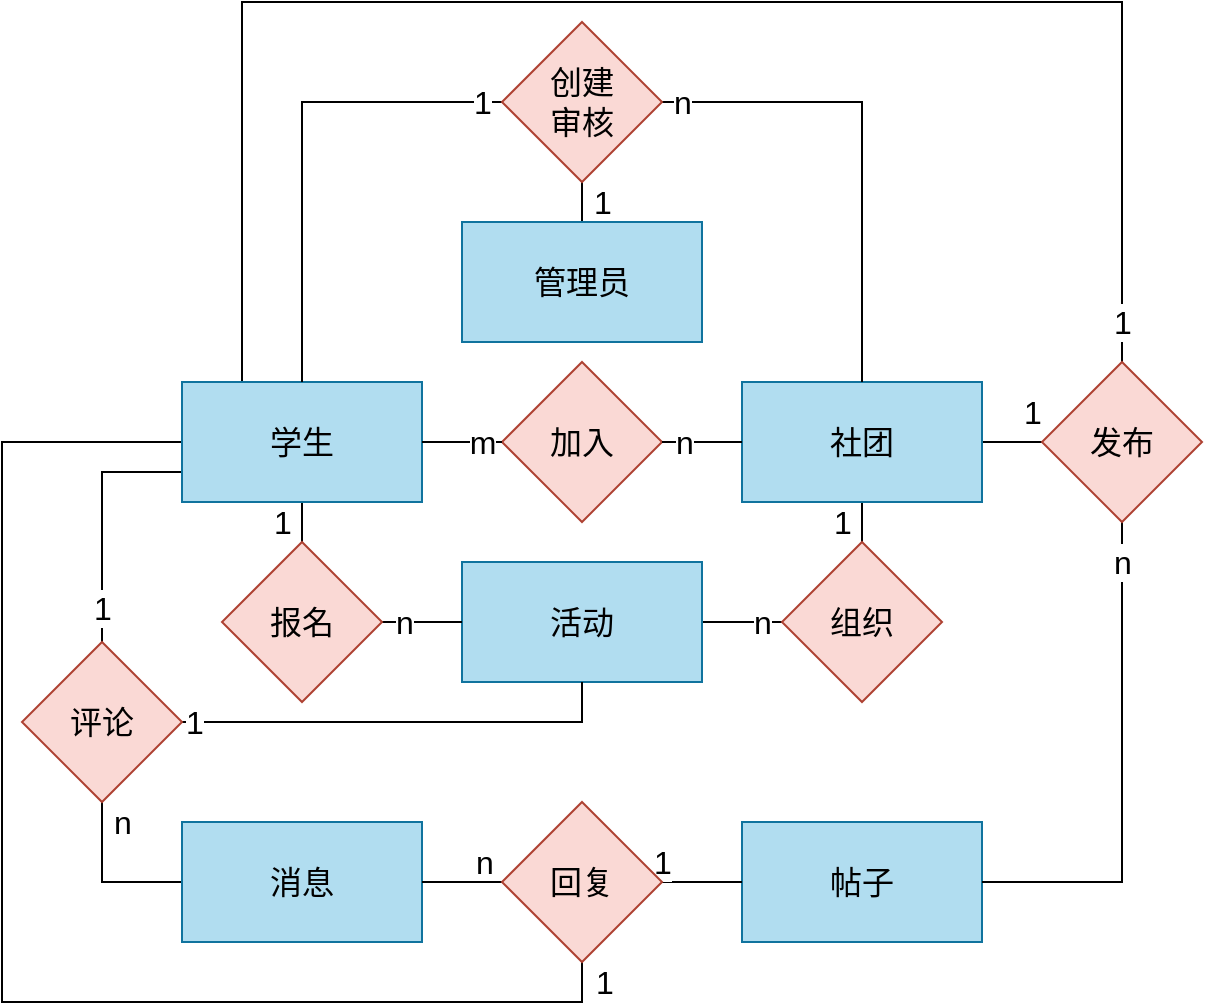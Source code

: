 <mxfile version="20.4.0" type="device"><diagram id="WqUyGCON9PxDdQ77dEnk" name="第 1 页"><mxGraphModel dx="652" dy="363" grid="1" gridSize="10" guides="1" tooltips="1" connect="1" arrows="1" fold="1" page="1" pageScale="1" pageWidth="827" pageHeight="1169" math="0" shadow="0"><root><mxCell id="0"/><mxCell id="1" parent="0"/><mxCell id="azURe_bY_3w7SQK5VZFK-41" style="edgeStyle=orthogonalEdgeStyle;rounded=0;orthogonalLoop=1;jettySize=auto;html=1;exitX=0.5;exitY=1;exitDx=0;exitDy=0;entryX=0.5;entryY=0;entryDx=0;entryDy=0;strokeColor=default;fontSize=16;endArrow=none;endFill=0;" edge="1" parent="1" source="azURe_bY_3w7SQK5VZFK-16" target="azURe_bY_3w7SQK5VZFK-34"><mxGeometry relative="1" as="geometry"/></mxCell><mxCell id="azURe_bY_3w7SQK5VZFK-87" value="1" style="edgeLabel;html=1;align=center;verticalAlign=middle;resizable=0;points=[];fontSize=16;" vertex="1" connectable="0" parent="azURe_bY_3w7SQK5VZFK-41"><mxGeometry x="-0.344" y="2" relative="1" as="geometry"><mxPoint x="-12" y="3" as="offset"/></mxGeometry></mxCell><mxCell id="azURe_bY_3w7SQK5VZFK-43" style="edgeStyle=orthogonalEdgeStyle;rounded=0;orthogonalLoop=1;jettySize=auto;html=1;exitX=0;exitY=0.75;exitDx=0;exitDy=0;entryX=0.5;entryY=0;entryDx=0;entryDy=0;strokeColor=default;fontSize=16;endArrow=none;endFill=0;" edge="1" parent="1" source="azURe_bY_3w7SQK5VZFK-16" target="azURe_bY_3w7SQK5VZFK-42"><mxGeometry relative="1" as="geometry"/></mxCell><mxCell id="azURe_bY_3w7SQK5VZFK-95" value="1" style="edgeLabel;html=1;align=center;verticalAlign=middle;resizable=0;points=[];fontSize=16;" vertex="1" connectable="0" parent="azURe_bY_3w7SQK5VZFK-43"><mxGeometry x="0.683" relative="1" as="geometry"><mxPoint y="3" as="offset"/></mxGeometry></mxCell><mxCell id="azURe_bY_3w7SQK5VZFK-56" style="edgeStyle=orthogonalEdgeStyle;rounded=0;orthogonalLoop=1;jettySize=auto;html=1;exitX=0.25;exitY=0;exitDx=0;exitDy=0;entryX=0.5;entryY=0;entryDx=0;entryDy=0;strokeColor=default;fontSize=16;endArrow=none;endFill=0;" edge="1" parent="1" source="azURe_bY_3w7SQK5VZFK-16" target="azURe_bY_3w7SQK5VZFK-55"><mxGeometry relative="1" as="geometry"><Array as="points"><mxPoint x="240" y="40"/><mxPoint x="680" y="40"/></Array></mxGeometry></mxCell><mxCell id="azURe_bY_3w7SQK5VZFK-65" value="1" style="edgeLabel;html=1;align=center;verticalAlign=middle;resizable=0;points=[];fontSize=16;" vertex="1" connectable="0" parent="azURe_bY_3w7SQK5VZFK-56"><mxGeometry x="-0.931" y="-2" relative="1" as="geometry"><mxPoint x="438" y="-2" as="offset"/></mxGeometry></mxCell><mxCell id="azURe_bY_3w7SQK5VZFK-62" style="edgeStyle=orthogonalEdgeStyle;rounded=0;orthogonalLoop=1;jettySize=auto;html=1;exitX=0;exitY=0.5;exitDx=0;exitDy=0;entryX=0.5;entryY=1;entryDx=0;entryDy=0;strokeColor=default;fontSize=16;endArrow=none;endFill=0;" edge="1" parent="1" source="azURe_bY_3w7SQK5VZFK-16" target="azURe_bY_3w7SQK5VZFK-59"><mxGeometry relative="1" as="geometry"><Array as="points"><mxPoint x="120" y="260"/><mxPoint x="120" y="540"/><mxPoint x="410" y="540"/></Array></mxGeometry></mxCell><mxCell id="azURe_bY_3w7SQK5VZFK-90" value="1" style="edgeLabel;html=1;align=center;verticalAlign=middle;resizable=0;points=[];fontSize=16;" vertex="1" connectable="0" parent="azURe_bY_3w7SQK5VZFK-62"><mxGeometry x="0.907" y="-1" relative="1" as="geometry"><mxPoint x="22" y="-11" as="offset"/></mxGeometry></mxCell><object label="&lt;font style=&quot;font-size: 16px;&quot;&gt;学生&lt;/font&gt;" id="azURe_bY_3w7SQK5VZFK-16"><mxCell style="rounded=0;whiteSpace=wrap;html=1;fillColor=#b1ddf0;strokeColor=#10739e;" vertex="1" parent="1"><mxGeometry x="210" y="230" width="120" height="60" as="geometry"/></mxCell></object><mxCell id="azURe_bY_3w7SQK5VZFK-31" style="edgeStyle=orthogonalEdgeStyle;rounded=0;orthogonalLoop=1;jettySize=auto;html=1;exitX=0.5;exitY=1;exitDx=0;exitDy=0;entryX=0.5;entryY=0;entryDx=0;entryDy=0;fontSize=16;strokeColor=default;endArrow=none;endFill=0;" edge="1" parent="1" source="azURe_bY_3w7SQK5VZFK-17" target="azURe_bY_3w7SQK5VZFK-30"><mxGeometry relative="1" as="geometry"/></mxCell><mxCell id="azURe_bY_3w7SQK5VZFK-88" value="1" style="edgeLabel;html=1;align=center;verticalAlign=middle;resizable=0;points=[];fontSize=16;" vertex="1" connectable="0" parent="azURe_bY_3w7SQK5VZFK-31"><mxGeometry x="-0.386" relative="1" as="geometry"><mxPoint x="-10" y="4" as="offset"/></mxGeometry></mxCell><mxCell id="azURe_bY_3w7SQK5VZFK-80" style="edgeStyle=orthogonalEdgeStyle;rounded=0;orthogonalLoop=1;jettySize=auto;html=1;exitX=1;exitY=0.5;exitDx=0;exitDy=0;entryX=0;entryY=0.5;entryDx=0;entryDy=0;strokeColor=default;fontSize=16;endArrow=none;endFill=0;" edge="1" parent="1" source="azURe_bY_3w7SQK5VZFK-17" target="azURe_bY_3w7SQK5VZFK-55"><mxGeometry relative="1" as="geometry"/></mxCell><mxCell id="azURe_bY_3w7SQK5VZFK-17" value="社团" style="rounded=0;whiteSpace=wrap;html=1;fontSize=16;fillColor=#b1ddf0;strokeColor=#10739e;" vertex="1" parent="1"><mxGeometry x="490" y="230" width="120" height="60" as="geometry"/></mxCell><mxCell id="azURe_bY_3w7SQK5VZFK-20" value="加入" style="rhombus;whiteSpace=wrap;html=1;fontSize=16;fillColor=#fad9d5;strokeColor=#ae4132;" vertex="1" parent="1"><mxGeometry x="370" y="220" width="80" height="80" as="geometry"/></mxCell><mxCell id="azURe_bY_3w7SQK5VZFK-21" value="" style="endArrow=none;html=1;rounded=0;fontSize=16;entryX=1;entryY=0.5;entryDx=0;entryDy=0;exitX=0;exitY=0.5;exitDx=0;exitDy=0;" edge="1" parent="1" source="azURe_bY_3w7SQK5VZFK-20" target="azURe_bY_3w7SQK5VZFK-16"><mxGeometry width="50" height="50" relative="1" as="geometry"><mxPoint x="410" y="260" as="sourcePoint"/><mxPoint x="460" y="210" as="targetPoint"/></mxGeometry></mxCell><mxCell id="azURe_bY_3w7SQK5VZFK-82" value="m" style="edgeLabel;html=1;align=center;verticalAlign=middle;resizable=0;points=[];fontSize=16;" vertex="1" connectable="0" parent="azURe_bY_3w7SQK5VZFK-21"><mxGeometry x="-0.497" y="-1" relative="1" as="geometry"><mxPoint y="1" as="offset"/></mxGeometry></mxCell><mxCell id="azURe_bY_3w7SQK5VZFK-22" value="" style="endArrow=none;html=1;rounded=0;fontSize=16;entryX=1;entryY=0.5;entryDx=0;entryDy=0;exitX=0;exitY=0.5;exitDx=0;exitDy=0;" edge="1" parent="1" source="azURe_bY_3w7SQK5VZFK-17" target="azURe_bY_3w7SQK5VZFK-20"><mxGeometry width="50" height="50" relative="1" as="geometry"><mxPoint x="520" y="259.5" as="sourcePoint"/><mxPoint x="450" y="259.5" as="targetPoint"/></mxGeometry></mxCell><mxCell id="azURe_bY_3w7SQK5VZFK-83" value="n" style="edgeLabel;html=1;align=center;verticalAlign=middle;resizable=0;points=[];fontSize=16;" vertex="1" connectable="0" parent="azURe_bY_3w7SQK5VZFK-22"><mxGeometry x="0.461" y="4" relative="1" as="geometry"><mxPoint y="-4" as="offset"/></mxGeometry></mxCell><mxCell id="azURe_bY_3w7SQK5VZFK-50" style="edgeStyle=orthogonalEdgeStyle;rounded=0;orthogonalLoop=1;jettySize=auto;html=1;exitX=0;exitY=0.5;exitDx=0;exitDy=0;entryX=0.5;entryY=0;entryDx=0;entryDy=0;strokeColor=default;fontSize=16;endArrow=none;endFill=0;" edge="1" parent="1" source="azURe_bY_3w7SQK5VZFK-24" target="azURe_bY_3w7SQK5VZFK-16"><mxGeometry relative="1" as="geometry"/></mxCell><mxCell id="azURe_bY_3w7SQK5VZFK-66" value="1" style="edgeLabel;html=1;align=center;verticalAlign=middle;resizable=0;points=[];fontSize=16;" vertex="1" connectable="0" parent="azURe_bY_3w7SQK5VZFK-50"><mxGeometry x="0.816" y="1" relative="1" as="geometry"><mxPoint x="89" y="-118" as="offset"/></mxGeometry></mxCell><mxCell id="azURe_bY_3w7SQK5VZFK-52" style="edgeStyle=orthogonalEdgeStyle;rounded=0;orthogonalLoop=1;jettySize=auto;html=1;exitX=1;exitY=0.5;exitDx=0;exitDy=0;entryX=0.5;entryY=0;entryDx=0;entryDy=0;strokeColor=default;fontSize=16;endArrow=none;endFill=0;" edge="1" parent="1" source="azURe_bY_3w7SQK5VZFK-24" target="azURe_bY_3w7SQK5VZFK-17"><mxGeometry relative="1" as="geometry"/></mxCell><mxCell id="azURe_bY_3w7SQK5VZFK-67" value="n" style="edgeLabel;html=1;align=center;verticalAlign=middle;resizable=0;points=[];fontSize=16;" vertex="1" connectable="0" parent="azURe_bY_3w7SQK5VZFK-52"><mxGeometry x="0.8" y="-2" relative="1" as="geometry"><mxPoint x="-88" y="-116" as="offset"/></mxGeometry></mxCell><mxCell id="azURe_bY_3w7SQK5VZFK-71" style="edgeStyle=orthogonalEdgeStyle;rounded=0;orthogonalLoop=1;jettySize=auto;html=1;exitX=0.5;exitY=1;exitDx=0;exitDy=0;strokeColor=default;fontSize=16;endArrow=none;endFill=0;" edge="1" parent="1" source="azURe_bY_3w7SQK5VZFK-24" target="azURe_bY_3w7SQK5VZFK-27"><mxGeometry relative="1" as="geometry"/></mxCell><mxCell id="azURe_bY_3w7SQK5VZFK-72" value="1" style="edgeLabel;html=1;align=center;verticalAlign=middle;resizable=0;points=[];fontSize=16;" vertex="1" connectable="0" parent="azURe_bY_3w7SQK5VZFK-71"><mxGeometry x="-0.14" y="1" relative="1" as="geometry"><mxPoint x="11" y="-4" as="offset"/></mxGeometry></mxCell><mxCell id="azURe_bY_3w7SQK5VZFK-24" value="创建&lt;br&gt;审核" style="rhombus;whiteSpace=wrap;html=1;fontSize=16;fillColor=#fad9d5;strokeColor=#ae4132;" vertex="1" parent="1"><mxGeometry x="370" y="50" width="80" height="80" as="geometry"/></mxCell><mxCell id="azURe_bY_3w7SQK5VZFK-27" value="管理员" style="rounded=0;whiteSpace=wrap;html=1;fontSize=16;fillColor=#b1ddf0;strokeColor=#10739e;" vertex="1" parent="1"><mxGeometry x="350" y="150" width="120" height="60" as="geometry"/></mxCell><mxCell id="azURe_bY_3w7SQK5VZFK-37" style="edgeStyle=orthogonalEdgeStyle;rounded=0;orthogonalLoop=1;jettySize=auto;html=1;exitX=1;exitY=0.5;exitDx=0;exitDy=0;entryX=0;entryY=0.5;entryDx=0;entryDy=0;strokeColor=default;fontSize=16;endArrow=none;endFill=0;" edge="1" parent="1" source="azURe_bY_3w7SQK5VZFK-29" target="azURe_bY_3w7SQK5VZFK-30"><mxGeometry relative="1" as="geometry"/></mxCell><mxCell id="azURe_bY_3w7SQK5VZFK-89" value="n" style="edgeLabel;html=1;align=center;verticalAlign=middle;resizable=0;points=[];fontSize=16;" vertex="1" connectable="0" parent="azURe_bY_3w7SQK5VZFK-37"><mxGeometry x="-0.556" y="1" relative="1" as="geometry"><mxPoint x="21" y="1" as="offset"/></mxGeometry></mxCell><mxCell id="azURe_bY_3w7SQK5VZFK-29" value="活动" style="rounded=0;whiteSpace=wrap;html=1;fontSize=16;fillColor=#b1ddf0;strokeColor=#10739e;" vertex="1" parent="1"><mxGeometry x="350" y="320" width="120" height="60" as="geometry"/></mxCell><mxCell id="azURe_bY_3w7SQK5VZFK-30" value="组织" style="rhombus;whiteSpace=wrap;html=1;fontSize=16;fillColor=#fad9d5;strokeColor=#ae4132;" vertex="1" parent="1"><mxGeometry x="510" y="310" width="80" height="80" as="geometry"/></mxCell><mxCell id="azURe_bY_3w7SQK5VZFK-40" style="edgeStyle=orthogonalEdgeStyle;rounded=0;orthogonalLoop=1;jettySize=auto;html=1;exitX=1;exitY=0.5;exitDx=0;exitDy=0;entryX=0;entryY=0.5;entryDx=0;entryDy=0;strokeColor=default;fontSize=16;endArrow=none;endFill=0;" edge="1" parent="1" source="azURe_bY_3w7SQK5VZFK-34" target="azURe_bY_3w7SQK5VZFK-29"><mxGeometry relative="1" as="geometry"/></mxCell><mxCell id="azURe_bY_3w7SQK5VZFK-86" value="n" style="edgeLabel;html=1;align=center;verticalAlign=middle;resizable=0;points=[];fontSize=16;" vertex="1" connectable="0" parent="azURe_bY_3w7SQK5VZFK-40"><mxGeometry x="0.165" y="-4" relative="1" as="geometry"><mxPoint x="-13" y="-4" as="offset"/></mxGeometry></mxCell><mxCell id="azURe_bY_3w7SQK5VZFK-34" value="报名" style="rhombus;whiteSpace=wrap;html=1;fontSize=16;fillColor=#fad9d5;strokeColor=#ae4132;" vertex="1" parent="1"><mxGeometry x="230" y="310" width="80" height="80" as="geometry"/></mxCell><mxCell id="azURe_bY_3w7SQK5VZFK-44" style="edgeStyle=orthogonalEdgeStyle;rounded=0;orthogonalLoop=1;jettySize=auto;html=1;exitX=1;exitY=0.5;exitDx=0;exitDy=0;entryX=0.5;entryY=1;entryDx=0;entryDy=0;strokeColor=default;fontSize=16;endArrow=none;endFill=0;" edge="1" parent="1" source="azURe_bY_3w7SQK5VZFK-42" target="azURe_bY_3w7SQK5VZFK-29"><mxGeometry relative="1" as="geometry"/></mxCell><mxCell id="azURe_bY_3w7SQK5VZFK-94" value="1" style="edgeLabel;html=1;align=center;verticalAlign=middle;resizable=0;points=[];fontSize=16;" vertex="1" connectable="0" parent="azURe_bY_3w7SQK5VZFK-44"><mxGeometry x="-0.577" y="2" relative="1" as="geometry"><mxPoint x="-41" y="2" as="offset"/></mxGeometry></mxCell><mxCell id="azURe_bY_3w7SQK5VZFK-64" style="edgeStyle=orthogonalEdgeStyle;rounded=0;orthogonalLoop=1;jettySize=auto;html=1;exitX=0.5;exitY=1;exitDx=0;exitDy=0;entryX=0;entryY=0.5;entryDx=0;entryDy=0;strokeColor=default;fontSize=16;endArrow=none;endFill=0;" edge="1" parent="1" source="azURe_bY_3w7SQK5VZFK-42" target="azURe_bY_3w7SQK5VZFK-46"><mxGeometry relative="1" as="geometry"/></mxCell><mxCell id="azURe_bY_3w7SQK5VZFK-96" value="n" style="edgeLabel;html=1;align=center;verticalAlign=middle;resizable=0;points=[];fontSize=16;" vertex="1" connectable="0" parent="azURe_bY_3w7SQK5VZFK-64"><mxGeometry x="-0.174" y="2" relative="1" as="geometry"><mxPoint x="8" y="-23" as="offset"/></mxGeometry></mxCell><mxCell id="azURe_bY_3w7SQK5VZFK-42" value="评论" style="rhombus;whiteSpace=wrap;html=1;fontSize=16;fillColor=#fad9d5;strokeColor=#ae4132;" vertex="1" parent="1"><mxGeometry x="130" y="360" width="80" height="80" as="geometry"/></mxCell><mxCell id="azURe_bY_3w7SQK5VZFK-60" style="edgeStyle=orthogonalEdgeStyle;rounded=0;orthogonalLoop=1;jettySize=auto;html=1;exitX=1;exitY=0.5;exitDx=0;exitDy=0;entryX=0;entryY=0.5;entryDx=0;entryDy=0;strokeColor=default;fontSize=16;endArrow=none;endFill=0;" edge="1" parent="1" source="azURe_bY_3w7SQK5VZFK-46" target="azURe_bY_3w7SQK5VZFK-59"><mxGeometry relative="1" as="geometry"/></mxCell><mxCell id="azURe_bY_3w7SQK5VZFK-92" value="n" style="edgeLabel;html=1;align=center;verticalAlign=middle;resizable=0;points=[];fontSize=16;" vertex="1" connectable="0" parent="azURe_bY_3w7SQK5VZFK-60"><mxGeometry x="0.549" y="-2" relative="1" as="geometry"><mxPoint y="-12" as="offset"/></mxGeometry></mxCell><mxCell id="azURe_bY_3w7SQK5VZFK-46" value="消息" style="rounded=0;whiteSpace=wrap;html=1;fontSize=16;fillColor=#b1ddf0;strokeColor=#10739e;" vertex="1" parent="1"><mxGeometry x="210" y="450" width="120" height="60" as="geometry"/></mxCell><mxCell id="azURe_bY_3w7SQK5VZFK-47" value="帖子" style="rounded=0;whiteSpace=wrap;html=1;fontSize=16;fillColor=#b1ddf0;strokeColor=#10739e;" vertex="1" parent="1"><mxGeometry x="490" y="450" width="120" height="60" as="geometry"/></mxCell><mxCell id="azURe_bY_3w7SQK5VZFK-58" style="edgeStyle=orthogonalEdgeStyle;rounded=0;orthogonalLoop=1;jettySize=auto;html=1;exitX=0.5;exitY=1;exitDx=0;exitDy=0;entryX=1;entryY=0.5;entryDx=0;entryDy=0;strokeColor=default;fontSize=16;endArrow=none;endFill=0;" edge="1" parent="1" source="azURe_bY_3w7SQK5VZFK-55" target="azURe_bY_3w7SQK5VZFK-47"><mxGeometry relative="1" as="geometry"/></mxCell><mxCell id="azURe_bY_3w7SQK5VZFK-73" value="n" style="edgeLabel;html=1;align=center;verticalAlign=middle;resizable=0;points=[];fontSize=16;" vertex="1" connectable="0" parent="azURe_bY_3w7SQK5VZFK-58"><mxGeometry x="0.874" y="-1" relative="1" as="geometry"><mxPoint x="54" y="-159" as="offset"/></mxGeometry></mxCell><mxCell id="azURe_bY_3w7SQK5VZFK-55" value="发布" style="rhombus;whiteSpace=wrap;html=1;fontSize=16;fillColor=#fad9d5;strokeColor=#ae4132;" vertex="1" parent="1"><mxGeometry x="640" y="220" width="80" height="80" as="geometry"/></mxCell><mxCell id="azURe_bY_3w7SQK5VZFK-61" style="edgeStyle=orthogonalEdgeStyle;rounded=0;orthogonalLoop=1;jettySize=auto;html=1;exitX=1;exitY=0.5;exitDx=0;exitDy=0;entryX=0;entryY=0.5;entryDx=0;entryDy=0;strokeColor=default;fontSize=16;endArrow=none;endFill=0;" edge="1" parent="1" source="azURe_bY_3w7SQK5VZFK-59" target="azURe_bY_3w7SQK5VZFK-47"><mxGeometry relative="1" as="geometry"/></mxCell><mxCell id="azURe_bY_3w7SQK5VZFK-91" value="1" style="edgeLabel;html=1;align=center;verticalAlign=middle;resizable=0;points=[];fontSize=16;" vertex="1" connectable="0" parent="azURe_bY_3w7SQK5VZFK-61"><mxGeometry x="-0.308" y="3" relative="1" as="geometry"><mxPoint x="-14" y="-7" as="offset"/></mxGeometry></mxCell><mxCell id="azURe_bY_3w7SQK5VZFK-93" value="" style="edgeStyle=orthogonalEdgeStyle;rounded=0;orthogonalLoop=1;jettySize=auto;html=1;strokeColor=default;fontSize=16;endArrow=none;endFill=0;" edge="1" parent="1" source="azURe_bY_3w7SQK5VZFK-59" target="azURe_bY_3w7SQK5VZFK-46"><mxGeometry relative="1" as="geometry"/></mxCell><mxCell id="azURe_bY_3w7SQK5VZFK-59" value="回复" style="rhombus;whiteSpace=wrap;html=1;fontSize=16;fillColor=#fad9d5;strokeColor=#ae4132;" vertex="1" parent="1"><mxGeometry x="370" y="440" width="80" height="80" as="geometry"/></mxCell><mxCell id="azURe_bY_3w7SQK5VZFK-79" value="1" style="text;html=1;align=center;verticalAlign=middle;resizable=0;points=[];autosize=1;strokeColor=none;fillColor=none;fontSize=16;" vertex="1" parent="1"><mxGeometry x="620" y="230" width="30" height="30" as="geometry"/></mxCell></root></mxGraphModel></diagram></mxfile>